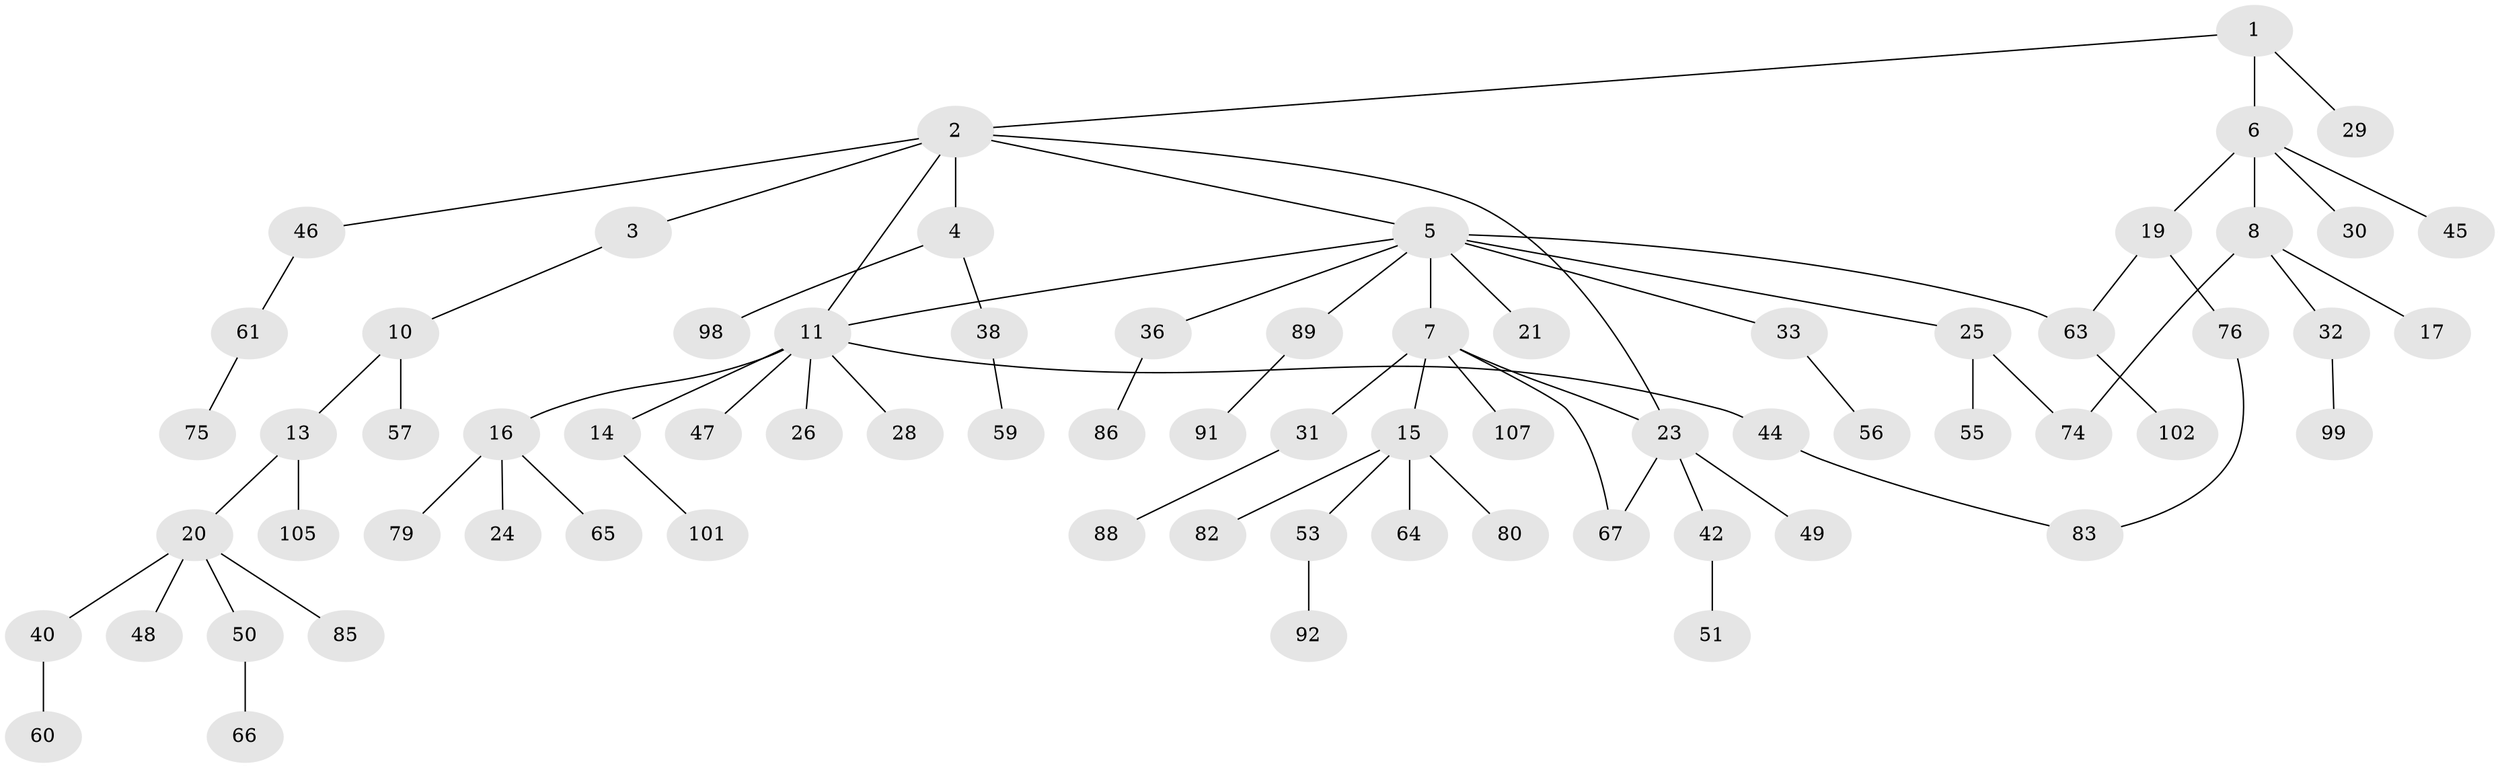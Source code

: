 // Generated by graph-tools (version 1.1) at 2025/23/03/03/25 07:23:34]
// undirected, 71 vertices, 76 edges
graph export_dot {
graph [start="1"]
  node [color=gray90,style=filled];
  1 [super="+71"];
  2 [super="+62"];
  3 [super="+37"];
  4 [super="+70"];
  5 [super="+9"];
  6 [super="+18"];
  7 [super="+95"];
  8 [super="+34"];
  10 [super="+72"];
  11 [super="+12"];
  13 [super="+22"];
  14 [super="+41"];
  15 [super="+27"];
  16 [super="+78"];
  17;
  19 [super="+39"];
  20 [super="+43"];
  21;
  23 [super="+35"];
  24;
  25 [super="+69"];
  26 [super="+100"];
  28;
  29 [super="+97"];
  30;
  31;
  32 [super="+93"];
  33 [super="+68"];
  36 [super="+58"];
  38 [super="+52"];
  40 [super="+81"];
  42 [super="+103"];
  44;
  45 [super="+106"];
  46;
  47;
  48 [super="+73"];
  49 [super="+104"];
  50 [super="+54"];
  51;
  53 [super="+84"];
  55 [super="+77"];
  56;
  57;
  59;
  60;
  61;
  63;
  64 [super="+96"];
  65;
  66 [super="+87"];
  67 [super="+90"];
  74;
  75;
  76;
  79;
  80;
  82;
  83 [super="+94"];
  85;
  86;
  88;
  89;
  91;
  92;
  98;
  99;
  101;
  102;
  105;
  107;
  1 -- 2;
  1 -- 6;
  1 -- 29;
  2 -- 3;
  2 -- 4;
  2 -- 5;
  2 -- 11;
  2 -- 46;
  2 -- 23;
  3 -- 10;
  4 -- 38;
  4 -- 98;
  5 -- 7;
  5 -- 21;
  5 -- 89;
  5 -- 63;
  5 -- 33;
  5 -- 36;
  5 -- 25;
  5 -- 11;
  6 -- 8;
  6 -- 45;
  6 -- 19;
  6 -- 30;
  7 -- 15;
  7 -- 23;
  7 -- 31;
  7 -- 67;
  7 -- 107;
  8 -- 17;
  8 -- 32;
  8 -- 74;
  10 -- 13;
  10 -- 57;
  11 -- 14 [weight=2];
  11 -- 16;
  11 -- 26;
  11 -- 44;
  11 -- 47;
  11 -- 28;
  13 -- 20;
  13 -- 105;
  14 -- 101;
  15 -- 64;
  15 -- 82;
  15 -- 80;
  15 -- 53;
  16 -- 24;
  16 -- 65;
  16 -- 79;
  19 -- 76;
  19 -- 63;
  20 -- 40;
  20 -- 85;
  20 -- 48;
  20 -- 50;
  23 -- 42;
  23 -- 67;
  23 -- 49;
  25 -- 55;
  25 -- 74;
  31 -- 88;
  32 -- 99;
  33 -- 56;
  36 -- 86;
  38 -- 59;
  40 -- 60;
  42 -- 51;
  44 -- 83;
  46 -- 61;
  50 -- 66;
  53 -- 92;
  61 -- 75;
  63 -- 102;
  76 -- 83;
  89 -- 91;
}

